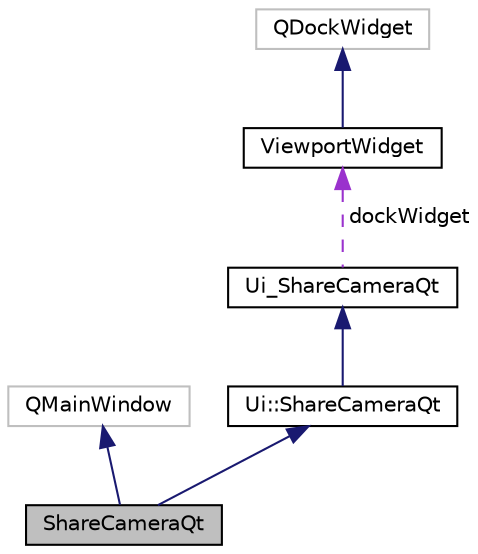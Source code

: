 digraph "ShareCameraQt"
{
  edge [fontname="Helvetica",fontsize="10",labelfontname="Helvetica",labelfontsize="10"];
  node [fontname="Helvetica",fontsize="10",shape=record];
  Node1 [label="ShareCameraQt",height=0.2,width=0.4,color="black", fillcolor="grey75", style="filled" fontcolor="black"];
  Node2 -> Node1 [dir="back",color="midnightblue",fontsize="10",style="solid",fontname="Helvetica"];
  Node2 [label="QMainWindow",height=0.2,width=0.4,color="grey75", fillcolor="white", style="filled"];
  Node3 -> Node1 [dir="back",color="midnightblue",fontsize="10",style="solid",fontname="Helvetica"];
  Node3 [label="Ui::ShareCameraQt",height=0.2,width=0.4,color="black", fillcolor="white", style="filled",URL="$class_ui_1_1_share_camera_qt.html"];
  Node4 -> Node3 [dir="back",color="midnightblue",fontsize="10",style="solid",fontname="Helvetica"];
  Node4 [label="Ui_ShareCameraQt",height=0.2,width=0.4,color="black", fillcolor="white", style="filled",URL="$class_ui___share_camera_qt.html"];
  Node5 -> Node4 [dir="back",color="darkorchid3",fontsize="10",style="dashed",label=" dockWidget" ,fontname="Helvetica"];
  Node5 [label="ViewportWidget",height=0.2,width=0.4,color="black", fillcolor="white", style="filled",URL="$class_viewport_widget.html"];
  Node6 -> Node5 [dir="back",color="midnightblue",fontsize="10",style="solid",fontname="Helvetica"];
  Node6 [label="QDockWidget",height=0.2,width=0.4,color="grey75", fillcolor="white", style="filled"];
}
